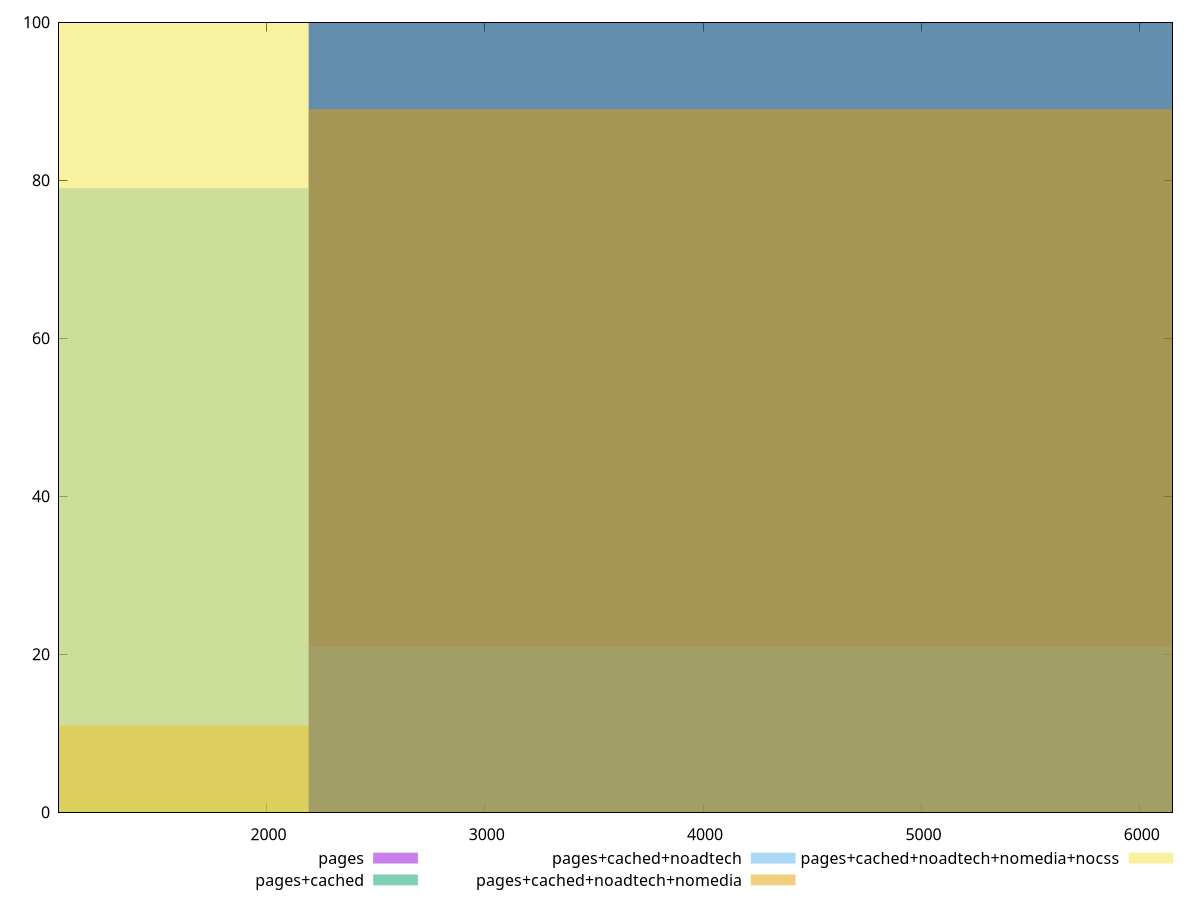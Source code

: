 reset

$pages <<EOF
4386.332760876306 100
EOF

$pagesCached <<EOF
4386.332760876306 100
EOF

$pagesCachedNoadtech <<EOF
0 79
4386.332760876306 21
EOF

$pagesCachedNoadtechNomedia <<EOF
0 11
4386.332760876306 89
EOF

$pagesCachedNoadtechNomediaNocss <<EOF
0 100
EOF

set key outside below
set boxwidth 4386.332760876306
set xrange [1050:6150]
set yrange [0:100]
set trange [0:100]
set style fill transparent solid 0.5 noborder
set terminal svg size 640, 530 enhanced background rgb 'white'
set output "report_00019_2021-02-10T18-14-37.922Z//unused-javascript/comparison/histogram/all_raw.svg"

plot $pages title "pages" with boxes, \
     $pagesCached title "pages+cached" with boxes, \
     $pagesCachedNoadtech title "pages+cached+noadtech" with boxes, \
     $pagesCachedNoadtechNomedia title "pages+cached+noadtech+nomedia" with boxes, \
     $pagesCachedNoadtechNomediaNocss title "pages+cached+noadtech+nomedia+nocss" with boxes

reset
